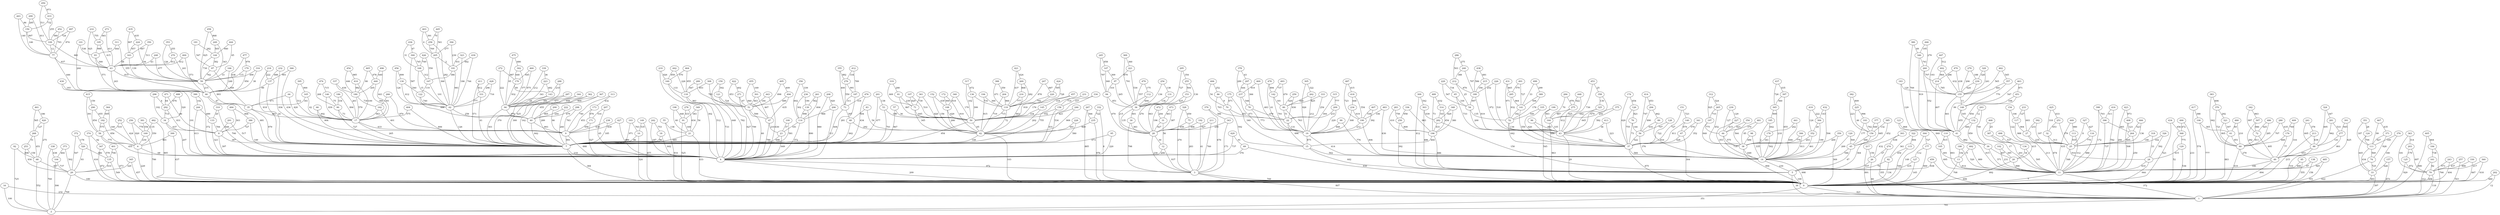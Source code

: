 strict graph G {
0;
1;
2;
3;
4;
5;
6;
7;
8;
9;
10;
11;
12;
13;
14;
15;
16;
17;
18;
19;
20;
21;
22;
23;
24;
25;
26;
27;
28;
29;
30;
31;
32;
33;
34;
35;
36;
37;
38;
39;
40;
41;
42;
43;
44;
45;
46;
47;
48;
49;
50;
51;
52;
53;
54;
55;
56;
57;
58;
59;
60;
61;
62;
63;
64;
65;
66;
67;
68;
69;
70;
71;
72;
73;
74;
75;
76;
77;
78;
79;
80;
81;
82;
83;
84;
85;
86;
87;
88;
89;
90;
91;
92;
93;
94;
95;
96;
97;
98;
99;
100;
101;
102;
103;
104;
105;
106;
107;
108;
109;
110;
111;
112;
113;
114;
115;
116;
117;
118;
119;
120;
121;
122;
123;
124;
125;
126;
127;
128;
129;
130;
131;
132;
133;
134;
135;
136;
137;
138;
139;
140;
141;
142;
143;
144;
145;
146;
147;
148;
149;
150;
151;
152;
153;
154;
155;
156;
157;
158;
159;
160;
161;
162;
163;
164;
165;
166;
167;
168;
169;
170;
171;
172;
173;
174;
175;
176;
177;
178;
179;
180;
181;
182;
183;
184;
185;
186;
187;
188;
189;
190;
191;
192;
193;
194;
195;
196;
197;
198;
199;
200;
201;
202;
203;
204;
205;
206;
207;
208;
209;
210;
211;
212;
213;
214;
215;
216;
217;
218;
219;
220;
221;
222;
223;
224;
225;
226;
227;
228;
229;
230;
231;
232;
233;
234;
235;
236;
237;
238;
239;
240;
241;
242;
243;
244;
245;
246;
247;
248;
249;
250;
251;
252;
253;
254;
255;
256;
257;
258;
259;
260;
261;
262;
263;
264;
265;
266;
267;
268;
269;
270;
271;
272;
273;
274;
275;
276;
277;
278;
279;
280;
281;
282;
283;
284;
285;
286;
287;
288;
289;
290;
291;
292;
293;
294;
295;
296;
297;
298;
299;
300;
301;
302;
303;
304;
305;
306;
307;
308;
309;
310;
311;
312;
313;
314;
315;
316;
317;
318;
319;
320;
321;
322;
323;
324;
325;
326;
327;
328;
329;
330;
331;
332;
333;
334;
335;
336;
337;
338;
339;
340;
341;
342;
343;
344;
345;
346;
347;
348;
349;
350;
351;
352;
353;
354;
355;
356;
357;
358;
359;
360;
361;
362;
363;
364;
365;
366;
367;
368;
369;
370;
371;
372;
373;
374;
375;
376;
377;
378;
379;
380;
381;
382;
383;
384;
385;
386;
387;
388;
389;
390;
391;
392;
393;
394;
395;
396;
397;
398;
399;
400;
401;
402;
403;
404;
405;
406;
407;
408;
409;
410;
411;
412;
413;
414;
415;
416;
417;
418;
419;
420;
421;
422;
423;
424;
425;
426;
427;
428;
429;
430;
431;
432;
433;
434;
435;
436;
437;
438;
439;
440;
441;
442;
443;
444;
445;
446;
447;
448;
449;
450;
451;
452;
453;
454;
455;
456;
457;
458;
459;
460;
461;
462;
463;
464;
465;
466;
467;
468;
469;
470;
471;
472;
473;
474;
475;
476;
477;
478;
479;
480;
481;
482;
483;
484;
485;
486;
487;
488;
489;
490;
491;
492;
493;
494;
495;
496;
497;
498;
499;
367 -- 7  [label=289];
13 -- 0  [label=708];
65 -- 54  [label=330];
72 -- 49  [label=495];
237 -- 78  [label=546];
77 -- 46  [label=446];
33 -- 1  [label=397];
321 -- 61  [label=307];
427 -- 4  [label=990];
492 -- 13  [label=9];
198 -- 91  [label=448];
34 -- 8  [label=637];
51 -- 47  [label=599];
396 -- 11  [label=737];
495 -- 51  [label=898];
385 -- 156  [label=132];
263 -- 77  [label=140];
76 -- 37  [label=73];
134 -- 20  [label=34];
358 -- 325  [label=130];
92 -- 2  [label=725];
309 -- 5  [label=412];
270 -- 63  [label=812];
369 -- 221  [label=360];
161 -- 79  [label=92];
172 -- 42  [label=919];
435 -- 163  [label=907];
226 -- 43  [label=518];
176 -- 60  [label=668];
391 -- 277  [label=945];
362 -- 40  [label=655];
236 -- 139  [label=190];
187 -- 7  [label=281];
343 -- 28  [label=255];
353 -- 59  [label=126];
207 -- 4  [label=65];
447 -- 402  [label=512];
59 -- 46  [label=215];
84 -- 28  [label=670];
107 -- 71  [label=829];
52 -- 43  [label=136];
283 -- 250  [label=758];
24 -- 0  [label=944];
325 -- 164  [label=642];
1 -- 2  [label=701];
169 -- 6  [label=230];
395 -- 17  [label=512];
175 -- 15  [label=340];
463 -- 451  [label=871];
100 -- 23  [label=37];
311 -- 46  [label=355];
440 -- 17  [label=366];
448 -- 275  [label=922];
408 -- 264  [label=123];
69 -- 4  [label=376];
430 -- 4  [label=191];
97 -- 36  [label=265];
241 -- 213  [label=378];
359 -- 0  [label=369];
381 -- 6  [label=350];
341 -- 67  [label=579];
167 -- 62  [label=101];
456 -- 62  [label=126];
368 -- 129  [label=775];
419 -- 384  [label=222];
426 -- 168  [label=749];
489 -- 314  [label=632];
75 -- 3  [label=283];
359 -- 38  [label=269];
130 -- 62  [label=612];
323 -- 62  [label=186];
122 -- 62  [label=740];
338 -- 2  [label=760];
306 -- 14  [label=813];
380 -- 346  [label=69];
81 -- 71  [label=239];
410 -- 180  [label=982];
3 -- 0  [label=700];
152 -- 42  [label=156];
195 -- 93  [label=998];
287 -- 7  [label=300];
276 -- 187  [label=991];
328 -- 3  [label=270];
493 -- 80  [label=470];
79 -- 1  [label=118];
468 -- 387  [label=25];
318 -- 24  [label=33];
469 -- 19  [label=483];
307 -- 49  [label=292];
347 -- 0  [label=872];
182 -- 6  [label=856];
330 -- 0  [label=667];
341 -- 37  [label=352];
358 -- 43  [label=679];
41 -- 11  [label=915];
53 -- 7  [label=761];
17 -- 9  [label=433];
216 -- 119  [label=777];
354 -- 38  [label=564];
123 -- 105  [label=840];
91 -- 21  [label=169];
113 -- 25  [label=935];
62 -- 7  [label=126];
188 -- 13  [label=192];
197 -- 38  [label=840];
127 -- 0  [label=165];
20 -- 11  [label=888];
75 -- 28  [label=659];
249 -- 59  [label=343];
303 -- 282  [label=639];
383 -- 370  [label=606];
293 -- 132  [label=12];
218 -- 7  [label=818];
329 -- 230  [label=326];
403 -- 205  [label=4];
438 -- 215  [label=681];
144 -- 87  [label=382];
318 -- 25  [label=148];
235 -- 0  [label=976];
395 -- 165  [label=900];
116 -- 25  [label=770];
307 -- 72  [label=986];
382 -- 156  [label=223];
457 -- 145  [label=318];
46 -- 7  [label=681];
402 -- 155  [label=632];
243 -- 0  [label=404];
400 -- 46  [label=573];
131 -- 36  [label=134];
232 -- 137  [label=688];
56 -- 14  [label=376];
342 -- 72  [label=997];
370 -- 60  [label=721];
174 -- 126  [label=654];
275 -- 43  [label=412];
393 -- 274  [label=638];
239 -- 44  [label=127];
129 -- 0  [label=536];
252 -- 6  [label=424];
319 -- 81  [label=288];
58 -- 4  [label=455];
96 -- 43  [label=863];
105 -- 11  [label=695];
7 -- 0  [label=384];
294 -- 56  [label=890];
415 -- 290  [label=159];
446 -- 260  [label=279];
392 -- 27  [label=233];
436 -- 168  [label=31];
212 -- 54  [label=25];
458 -- 59  [label=825];
216 -- 42  [label=843];
293 -- 39  [label=740];
242 -- 18  [label=753];
162 -- 17  [label=943];
248 -- 59  [label=677];
399 -- 6  [label=801];
214 -- 155  [label=785];
19 -- 14  [label=614];
279 -- 230  [label=188];
434 -- 368  [label=456];
298 -- 40  [label=479];
186 -- 90  [label=334];
78 -- 22  [label=479];
280 -- 176  [label=635];
355 -- 276  [label=882];
477 -- 46  [label=438];
290 -- 182  [label=655];
406 -- 86  [label=252];
404 -- 7  [label=806];
336 -- 250  [label=958];
202 -- 1  [label=12];
200 -- 9  [label=86];
139 -- 4  [label=890];
423 -- 408  [label=973];
272 -- 94  [label=222];
409 -- 176  [label=769];
449 -- 113  [label=980];
31 -- 12  [label=56];
165 -- 35  [label=341];
316 -- 59  [label=499];
356 -- 114  [label=602];
410 -- 17  [label=100];
452 -- 109  [label=580];
374 -- 0  [label=416];
190 -- 19  [label=212];
93 -- 63  [label=300];
12 -- 3  [label=937];
301 -- 51  [label=463];
433 -- 150  [label=732];
240 -- 189  [label=797];
306 -- 38  [label=776];
397 -- 14  [label=855];
30 -- 3  [label=798];
491 -- 285  [label=579];
281 -- 88  [label=962];
98 -- 14  [label=335];
184 -- 161  [label=738];
86 -- 22  [label=703];
486 -- 60  [label=285];
357 -- 148  [label=770];
397 -- 365  [label=560];
42 -- 0  [label=103];
23 -- 7  [label=608];
213 -- 88  [label=639];
380 -- 41  [label=769];
364 -- 6  [label=160];
391 -- 49  [label=625];
356 -- 236  [label=339];
333 -- 22  [label=254];
393 -- 26  [label=432];
118 -- 51  [label=961];
331 -- 7  [label=41];
460 -- 170  [label=645];
156 -- 5  [label=364];
194 -- 119  [label=360];
460 -- 94  [label=875];
32 -- 25  [label=313];
315 -- 209  [label=777];
388 -- 204  [label=359];
50 -- 42  [label=65];
275 -- 164  [label=887];
487 -- 418  [label=415];
74 -- 33  [label=725];
211 -- 3  [label=760];
396 -- 264  [label=965];
27 -- 11  [label=213];
168 -- 62  [label=15];
110 -- 11  [label=893];
73 -- 7  [label=408];
273 -- 195  [label=661];
296 -- 292  [label=4];
305 -- 19  [label=926];
321 -- 60  [label=805];
111 -- 33  [label=634];
87 -- 35  [label=169];
78 -- 19  [label=773];
59 -- 35  [label=893];
315 -- 19  [label=304];
387 -- 134  [label=7];
68 -- 2  [label=552];
413 -- 43  [label=36];
139 -- 114  [label=998];
345 -- 0  [label=457];
26 -- 1  [label=84];
58 -- 6  [label=775];
40 -- 7  [label=842];
4 -- 0  [label=209];
47 -- 23  [label=210];
108 -- 50  [label=629];
118 -- 4  [label=733];
36 -- 28  [label=135];
198 -- 21  [label=40];
191 -- 62  [label=981];
123 -- 110  [label=868];
160 -- 4  [label=512];
238 -- 7  [label=185];
227 -- 44  [label=415];
100 -- 7  [label=581];
112 -- 36  [label=694];
128 -- 56  [label=707];
83 -- 48  [label=504];
276 -- 73  [label=550];
349 -- 91  [label=383];
111 -- 74  [label=569];
294 -- 89  [label=462];
398 -- 11  [label=172];
197 -- 44  [label=775];
377 -- 45  [label=685];
245 -- 84  [label=787];
195 -- 63  [label=415];
472 -- 28  [label=196];
480 -- 61  [label=49];
76 -- 56  [label=144];
334 -- 7  [label=534];
205 -- 62  [label=366];
357 -- 155  [label=641];
494 -- 51  [label=689];
190 -- 14  [label=406];
429 -- 69  [label=91];
221 -- 36  [label=530];
215 -- 43  [label=972];
470 -- 214  [label=286];
331 -- 62  [label=777];
476 -- 73  [label=318];
45 -- 5  [label=47];
390 -- 244  [label=142];
296 -- 34  [label=102];
162 -- 9  [label=401];
95 -- 7  [label=673];
320 -- 135  [label=546];
368 -- 0  [label=52];
66 -- 9  [label=904];
459 -- 1  [label=606];
282 -- 5  [label=150];
485 -- 1  [label=551];
370 -- 321  [label=292];
291 -- 8  [label=648];
54 -- 43  [label=200];
416 -- 11  [label=782];
417 -- 106  [label=388];
292 -- 34  [label=714];
375 -- 164  [label=204];
479 -- 36  [label=557];
497 -- 109  [label=724];
220 -- 119  [label=792];
334 -- 158  [label=337];
415 -- 58  [label=391];
122 -- 40  [label=666];
142 -- 80  [label=181];
304 -- 177  [label=727];
56 -- 37  [label=522];
242 -- 4  [label=187];
308 -- 4  [label=648];
66 -- 17  [label=492];
183 -- 155  [label=120];
295 -- 255  [label=354];
347 -- 135  [label=578];
373 -- 104  [label=464];
155 -- 148  [label=11];
269 -- 216  [label=868];
434 -- 0  [label=521];
64 -- 35  [label=671];
150 -- 109  [label=897];
403 -- 258  [label=391];
485 -- 11  [label=565];
212 -- 189  [label=870];
463 -- 148  [label=547];
375 -- 43  [label=582];
165 -- 17  [label=42];
262 -- 80  [label=603];
199 -- 0  [label=545];
264 -- 25  [label=605];
390 -- 4  [label=372];
23 -- 4  [label=649];
274 -- 26  [label=27];
379 -- 3  [label=676];
254 -- 131  [label=138];
171 -- 4  [label=527];
270 -- 59  [label=241];
85 -- 0  [label=555];
30 -- 28  [label=383];
222 -- 7  [label=260];
244 -- 133  [label=689];
428 -- 331  [label=296];
443 -- 4  [label=630];
441 -- 178  [label=242];
348 -- 282  [label=829];
149 -- 10  [label=535];
178 -- 38  [label=341];
421 -- 119  [label=437];
44 -- 14  [label=716];
328 -- 75  [label=459];
416 -- 396  [label=411];
255 -- 153  [label=504];
464 -- 160  [label=570];
425 -- 251  [label=633];
15 -- 14  [label=562];
402 -- 214  [label=964];
413 -- 37  [label=223];
234 -- 190  [label=619];
419 -- 352  [label=124];
360 -- 0  [label=618];
6 -- 4  [label=68];
310 -- 133  [label=20];
134 -- 11  [label=595];
333 -- 80  [label=825];
154 -- 117  [label=106];
320 -- 29  [label=93];
140 -- 37  [label=811];
97 -- 84  [label=310];
355 -- 73  [label=400];
317 -- 136  [label=672];
445 -- 258  [label=70];
231 -- 7  [label=755];
499 -- 141  [label=33];
180 -- 162  [label=730];
104 -- 2  [label=306];
303 -- 5  [label=486];
44 -- 38  [label=575];
143 -- 94  [label=28];
204 -- 119  [label=960];
311 -- 93  [label=644];
117 -- 27  [label=904];
202 -- 0  [label=660];
498 -- 134  [label=537];
272 -- 170  [label=887];
77 -- 63  [label=937];
372 -- 29  [label=547];
96 -- 37  [label=686];
439 -- 191  [label=562];
280 -- 60  [label=707];
278 -- 91  [label=433];
453 -- 43  [label=736];
476 -- 7  [label=434];
433 -- 109  [label=255];
49 -- 0  [label=894];
93 -- 46  [label=571];
173 -- 9  [label=653];
55 -- 21  [label=138];
427 -- 9  [label=839];
167 -- 122  [label=119];
379 -- 343  [label=386];
407 -- 190  [label=538];
116 -- 11  [label=886];
125 -- 79  [label=872];
149 -- 0  [label=977];
286 -- 240  [label=275];
124 -- 111  [label=706];
164 -- 43  [label=335];
223 -- 143  [label=482];
249 -- 144  [label=505];
450 -- 109  [label=511];
154 -- 25  [label=122];
480 -- 60  [label=210];
13 -- 11  [label=814];
55 -- 0  [label=916];
227 -- 14  [label=353];
9 -- 7  [label=991];
440 -- 180  [label=205];
411 -- 7  [label=571];
82 -- 0  [label=134];
82 -- 5  [label=79];
261 -- 114  [label=604];
336 -- 196  [label=863];
21 -- 7  [label=685];
49 -- 11  [label=180];
146 -- 17  [label=839];
383 -- 60  [label=942];
83 -- 42  [label=54];
32 -- 11  [label=874];
340 -- 108  [label=818];
225 -- 193  [label=996];
468 -- 11  [label=17];
7 -- 4  [label=218];
456 -- 130  [label=899];
489 -- 196  [label=73];
286 -- 212  [label=503];
6 -- 0  [label=229];
432 -- 384  [label=143];
67 -- 0  [label=304];
471 -- 8  [label=66];
81 -- 50  [label=867];
69 -- 0  [label=930];
114 -- 4  [label=372];
313 -- 9  [label=740];
132 -- 41  [label=660];
152 -- 108  [label=439];
445 -- 205  [label=561];
282 -- 196  [label=431];
439 -- 62  [label=744];
451 -- 41  [label=854];
161 -- 1  [label=312];
274 -- 1  [label=355];
164 -- 0  [label=963];
131 -- 28  [label=270];
187 -- 73  [label=311];
268 -- 68  [label=651];
106 -- 0  [label=777];
417 -- 0  [label=574];
363 -- 203  [label=314];
103 -- 10  [label=763];
45 -- 14  [label=546];
204 -- 42  [label=719];
57 -- 7  [label=967];
21 -- 0  [label=433];
226 -- 189  [label=252];
412 -- 187  [label=789];
177 -- 0  [label=800];
230 -- 155  [label=624];
255 -- 36  [label=130];
12 -- 4  [label=209];
25 -- 11  [label=548];
71 -- 50  [label=645];
230 -- 41  [label=99];
267 -- 235  [label=566];
279 -- 155  [label=206];
289 -- 51  [label=703];
300 -- 168  [label=745];
325 -- 43  [label=645];
60 -- 49  [label=279];
312 -- 265  [label=524];
18 -- 7  [label=96];
472 -- 31  [label=204];
107 -- 50  [label=510];
350 -- 163  [label=847];
115 -- 0  [label=549];
48 -- 7  [label=842];
109 -- 63  [label=861];
103 -- 7  [label=971];
366 -- 7  [label=436];
157 -- 1  [label=473];
313 -- 173  [label=432];
247 -- 119  [label=878];
207 -- 171  [label=516];
38 -- 0  [label=994];
37 -- 14  [label=584];
137 -- 46  [label=99];
420 -- 68  [label=275];
224 -- 59  [label=44];
361 -- 71  [label=739];
431 -- 285  [label=865];
22 -- 19  [label=131];
199 -- 164  [label=563];
271 -- 4  [label=799];
422 -- 51  [label=853];
494 -- 47  [label=635];
94 -- 40  [label=976];
448 -- 43  [label=925];
214 -- 41  [label=407];
346 -- 260  [label=741];
80 -- 22  [label=51];
238 -- 9  [label=638];
243 -- 79  [label=573];
405 -- 184  [label=664];
183 -- 41  [label=129];
316 -- 46  [label=38];
217 -- 26  [label=150];
35 -- 17  [label=483];
246 -- 50  [label=423];
148 -- 41  [label=655];
237 -- 19  [label=671];
36 -- 30  [label=601];
245 -- 147  [label=858];
362 -- 94  [label=648];
168 -- 167  [label=312];
363 -- 79  [label=181];
372 -- 320  [label=178];
57 -- 50  [label=36];
208 -- 206  [label=920];
203 -- 79  [label=497];
231 -- 158  [label=714];
302 -- 170  [label=448];
150 -- 77  [label=146];
290 -- 58  [label=854];
84 -- 36  [label=851];
332 -- 235  [label=722];
5 -- 0  [label=100];
418 -- 190  [label=554];
185 -- 14  [label=2];
158 -- 7  [label=831];
133 -- 4  [label=323];
25 -- 24  [label=910];
223 -- 94  [label=341];
399 -- 0  [label=437];
497 -- 77  [label=874];
411 -- 331  [label=812];
453 -- 358  [label=25];
8 -- 4  [label=397];
298 -- 9  [label=783];
263 -- 150  [label=86];
477 -- 179  [label=978];
367 -- 94  [label=909];
211 -- 28  [label=927];
446 -- 346  [label=195];
0 -- 2  [label=351];
322 -- 115  [label=894];
326 -- 25  [label=162];
109 -- 77  [label=12];
33 -- 0  [label=493];
40 -- 9  [label=993];
285 -- 52  [label=932];
302 -- 94  [label=377];
8 -- 7  [label=387];
312 -- 197  [label=925];
374 -- 347  [label=92];
479 -- 112  [label=175];
22 -- 15  [label=996];
467 -- 371  [label=435];
454 -- 410  [label=985];
412 -- 276  [label=334];
377 -- 156  [label=448];
222 -- 40  [label=244];
188 -- 11  [label=520];
289 -- 118  [label=847];
34 -- 4  [label=207];
166 -- 59  [label=33];
326 -- 24  [label=592];
11 -- 0  [label=7];
114 -- 23  [label=181];
115 -- 82  [label=454];
156 -- 45  [label=368];
50 -- 7  [label=954];
19 -- 15  [label=875];
155 -- 41  [label=661];
266 -- 9  [label=970];
371 -- 111  [label=827];
376 -- 111  [label=149];
53 -- 50  [label=199];
236 -- 114  [label=302];
235 -- 42  [label=969];
360 -- 79  [label=217];
29 -- 2  [label=768];
327 -- 116  [label=427];
210 -- 63  [label=925];
106 -- 61  [label=365];
43 -- 37  [label=762];
209 -- 22  [label=233];
252 -- 58  [label=519];
475 -- 302  [label=680];
172 -- 108  [label=900];
462 -- 155  [label=565];
387 -- 11  [label=201];
86 -- 70  [label=9];
72 -- 60  [label=811];
0 -- 1  [label=421];
277 -- 49  [label=801];
63 -- 46  [label=243];
184 -- 1  [label=766];
105 -- 13  [label=491];
369 -- 36  [label=791];
430 -- 390  [label=193];
99 -- 14  [label=776];
37 -- 0  [label=875];
250 -- 5  [label=392];
436 -- 300  [label=47];
174 -- 37  [label=629];
488 -- 292  [label=676];
88 -- 49  [label=653];
490 -- 368  [label=472];
304 -- 0  [label=149];
24 -- 11  [label=819];
181 -- 144  [label=282];
327 -- 25  [label=8];
133 -- 8  [label=784];
421 -- 269  [label=624];
258 -- 205  [label=769];
239 -- 227  [label=129];
350 -- 63  [label=511];
388 -- 119  [label=671];
145 -- 50  [label=334];
381 -- 169  [label=556];
449 -- 11  [label=435];
70 -- 15  [label=592];
257 -- 79  [label=437];
386 -- 8  [label=727];
491 -- 141  [label=727];
20 -- 0  [label=892];
39 -- 20  [label=407];
219 -- 4  [label=302];
90 -- 7  [label=727];
181 -- 87  [label=547];
299 -- 150  [label=285];
414 -- 56  [label=747];
98 -- 38  [label=486];
61 -- 60  [label=851];
465 -- 180  [label=80];
14 -- 5  [label=230];
38 -- 14  [label=648];
206 -- 4  [label=111];
429 -- 4  [label=737];
113 -- 11  [label=312];
135 -- 29  [label=610];
400 -- 63  [label=812];
132 -- 39  [label=959];
420 -- 268  [label=127];
234 -- 19  [label=308];
450 -- 433  [label=973];
256 -- 169  [label=778];
284 -- 164  [label=70];
343 -- 3  [label=173];
215 -- 189  [label=356];
224 -- 163  [label=857];
177 -- 127  [label=112];
352 -- 14  [label=461];
365 -- 185  [label=909];
384 -- 352  [label=29];
259 -- 22  [label=830];
481 -- 44  [label=370];
344 -- 94  [label=677];
170 -- 143  [label=49];
182 -- 58  [label=575];
483 -- 14  [label=630];
99 -- 19  [label=848];
338 -- 104  [label=438];
406 -- 70  [label=54];
169 -- 0  [label=786];
127 -- 5  [label=435];
166 -- 46  [label=248];
136 -- 119  [label=716];
89 -- 14  [label=816];
91 -- 0  [label=525];
354 -- 44  [label=923];
281 -- 277  [label=533];
314 -- 282  [label=161];
299 -- 77  [label=811];
345 -- 29  [label=329];
483 -- 190  [label=336];
176 -- 49  [label=77];
101 -- 93  [label=538];
364 -- 182  [label=695];
352 -- 38  [label=203];
10 -- 7  [label=96];
160 -- 118  [label=133];
431 -- 52  [label=971];
206 -- 114  [label=966];
63 -- 59  [label=815];
332 -- 0  [label=8];
317 -- 50  [label=102];
135 -- 0  [label=549];
458 -- 249  [label=868];
102 -- 11  [label=231];
428 -- 62  [label=716];
219 -- 160  [label=826];
342 -- 307  [label=963];
213 -- 0  [label=215];
26 -- 5  [label=937];
185 -- 178  [label=642];
265 -- 38  [label=452];
194 -- 42  [label=915];
486 -- 72  [label=925];
119 -- 50  [label=715];
481 -- 38  [label=85];
495 -- 494  [label=409];
335 -- 52  [label=540];
496 -- 440  [label=440];
418 -- 234  [label=448];
209 -- 19  [label=229];
120 -- 45  [label=500];
31 -- 28  [label=927];
179 -- 46  [label=950];
233 -- 117  [label=127];
474 -- 146  [label=715];
475 -- 94  [label=95];
171 -- 9  [label=958];
148 -- 132  [label=165];
145 -- 42  [label=202];
5 -- 1  [label=30];
193 -- 45  [label=177];
457 -- 50  [label=176];
324 -- 88  [label=495];
335 -- 37  [label=620];
17 -- 7  [label=265];
269 -- 119  [label=282];
137 -- 7  [label=24];
461 -- 420  [label=186];
267 -- 0  [label=885];
11 -- 1  [label=372];
348 -- 196  [label=380];
196 -- 15  [label=464];
232 -- 7  [label=936];
256 -- 6  [label=820];
292 -- 8  [label=831];
349 -- 21  [label=56];
371 -- 74  [label=928];
189 -- 54  [label=997];
74 -- 1  [label=622];
229 -- 54  [label=547];
435 -- 224  [label=635];
401 -- 0  [label=673];
262 -- 19  [label=212];
378 -- 297  [label=43];
104 -- 29  [label=737];
426 -- 167  [label=550];
196 -- 5  [label=886];
484 -- 386  [label=806];
201 -- 53  [label=138];
94 -- 7  [label=303];
408 -- 11  [label=508];
64 -- 17  [label=420];
376 -- 33  [label=180];
351 -- 124  [label=28];
157 -- 33  [label=626];
373 -- 29  [label=502];
409 -- 49  [label=316];
405 -- 1  [label=890];
147 -- 84  [label=368];
442 -- 118  [label=226];
465 -- 440  [label=478];
220 -- 50  [label=918];
228 -- 42  [label=601];
221 -- 97  [label=670];
474 -- 90  [label=268];
257 -- 1  [label=543];
193 -- 156  [label=762];
89 -- 56  [label=916];
42 -- 7  [label=149];
378 -- 237  [label=289];
441 -- 14  [label=646];
179 -- 59  [label=115];
46 -- 35  [label=47];
300 -- 62  [label=587];
444 -- 144  [label=940];
392 -- 25  [label=197];
175 -- 70  [label=671];
250 -- 196  [label=809];
247 -- 220  [label=887];
248 -- 63  [label=43];
260 -- 41  [label=552];
278 -- 21  [label=634];
205 -- 191  [label=2];
432 -- 14  [label=594];
136 -- 50  [label=399];
251 -- 32  [label=653];
138 -- 0  [label=158];
344 -- 7  [label=162];
473 -- 28  [label=387];
260 -- 214  [label=707];
35 -- 7  [label=979];
295 -- 36  [label=727];
464 -- 118  [label=955];
200 -- 40  [label=965];
470 -- 155  [label=438];
68 -- 29  [label=837];
319 -- 71  [label=469];
482 -- 0  [label=885];
29 -- 0  [label=180];
9 -- 4  [label=888];
277 -- 88  [label=141];
462 -- 357  [label=545];
473 -- 31  [label=463];
189 -- 43  [label=819];
14 -- 0  [label=998];
447 -- 155  [label=193];
54 -- 52  [label=135];
163 -- 59  [label=139];
3 -- 1  [label=807];
16 -- 1  [label=232];
340 -- 50  [label=179];
138 -- 11  [label=97];
233 -- 27  [label=603];
389 -- 141  [label=594];
443 -- 51  [label=184];
459 -- 5  [label=838];
424 -- 220  [label=595];
493 -- 142  [label=737];
121 -- 4  [label=627];
27 -- 25  [label=235];
414 -- 294  [label=653];
85 -- 11  [label=468];
287 -- 94  [label=380];
261 -- 139  [label=562];
73 -- 48  [label=397];
126 -- 76  [label=821];
112 -- 28  [label=215];
285 -- 141  [label=864];
147 -- 97  [label=309];
291 -- 7  [label=517];
308 -- 118  [label=853];
229 -- 65  [label=734];
329 -- 155  [label=241];
339 -- 94  [label=212];
163 -- 63  [label=38];
407 -- 19  [label=392];
424 -- 119  [label=728];
246 -- 42  [label=909];
92 -- 68  [label=898];
253 -- 29  [label=930];
482 -- 169  [label=135];
192 -- 3  [label=41];
41 -- 39  [label=882];
228 -- 7  [label=580];
192 -- 28  [label=906];
240 -- 212  [label=388];
244 -- 4  [label=613];
385 -- 45  [label=452];
141 -- 37  [label=550];
437 -- 365  [label=726];
461 -- 268  [label=565];
398 -- 396  [label=703];
95 -- 4  [label=220];
425 -- 32  [label=318];
337 -- 180  [label=639];
43 -- 0  [label=29];
365 -- 14  [label=218];
173 -- 171  [label=876];
151 -- 140  [label=723];
322 -- 82  [label=361];
119 -- 42  [label=72];
499 -- 389  [label=299];
309 -- 303  [label=542];
125 -- 0  [label=929];
394 -- 205  [label=277];
484 -- 8  [label=303];
422 -- 271  [label=402];
130 -- 122  [label=540];
128 -- 37  [label=722];
297 -- 78  [label=366];
451 -- 148  [label=168];
153 -- 36  [label=425];
28 -- 12  [label=30];
39 -- 11  [label=571];
124 -- 33  [label=445];
401 -- 135  [label=706];
102 -- 20  [label=385];
455 -- 47  [label=840];
394 -- 191  [label=230];
159 -- 121  [label=302];
101 -- 46  [label=244];
210 -- 195  [label=755];
361 -- 42  [label=820];
389 -- 52  [label=178];
288 -- 143  [label=210];
288 -- 7  [label=425];
151 -- 37  [label=727];
437 -- 397  [label=435];
452 -- 77  [label=793];
217 -- 1  [label=891];
203 -- 125  [label=179];
314 -- 196  [label=454];
251 -- 25  [label=179];
455 -- 301  [label=169];
201 -- 7  [label=477];
384 -- 14  [label=199];
265 -- 197  [label=710];
466 -- 25  [label=136];
62 -- 40  [label=258];
126 -- 37  [label=755];
208 -- 4  [label=980];
487 -- 190  [label=723];
120 -- 14  [label=269];
444 -- 87  [label=45];
159 -- 4  [label=782];
129 -- 24  [label=615];
478 -- 19  [label=61];
144 -- 59  [label=730];
337 -- 17  [label=261];
438 -- 189  [label=586];
16 -- 2  [label=100];
67 -- 37  [label=428];
121 -- 51  [label=724];
87 -- 59  [label=762];
297 -- 237  [label=444];
490 -- 0  [label=233];
79 -- 0  [label=458];
180 -- 17  [label=579];
382 -- 225  [label=809];
52 -- 37  [label=642];
386 -- 4  [label=149];
488 -- 34  [label=320];
271 -- 51  [label=67];
146 -- 90  [label=75];
15 -- 5  [label=442];
283 -- 196  [label=410];
65 -- 43  [label=733];
70 -- 22  [label=851];
61 -- 0  [label=883];
28 -- 3  [label=230];
88 -- 0  [label=516];
346 -- 41  [label=919];
330 -- 79  [label=890];
478 -- 142  [label=894];
423 -- 11  [label=266];
108 -- 42  [label=266];
143 -- 7  [label=370];
191 -- 167  [label=386];
178 -- 14  [label=502];
351 -- 111  [label=187];
467 -- 111  [label=99];
266 -- 162  [label=391];
142 -- 19  [label=701];
324 -- 281  [label=347];
366 -- 137  [label=901];
110 -- 105  [label=915];
454 -- 180  [label=446];
117 -- 25  [label=988];
323 -- 191  [label=931];
492 -- 11  [label=889];
158 -- 50  [label=102];
310 -- 4  [label=706];
353 -- 270  [label=255];
141 -- 52  [label=182];
339 -- 223  [label=36];
305 -- 262  [label=322];
264 -- 11  [label=250];
496 -- 17  [label=443];
259 -- 80  [label=420];
253 -- 68  [label=158];
10 -- 0  [label=324];
284 -- 275  [label=976];
90 -- 17  [label=73];
301 -- 47  [label=467];
140 -- 67  [label=879];
4 -- 3  [label=972];
241 -- 88  [label=605];
225 -- 156  [label=46];
268 -- 253  [label=51];
469 -- 237  [label=919];
48 -- 42  [label=292];
51 -- 4  [label=60];
71 -- 42  [label=345];
80 -- 19  [label=763];
404 -- 17  [label=575];
471 -- 292  [label=64];
170 -- 94  [label=932];
18 -- 4  [label=642];
273 -- 63  [label=611];
466 -- 264  [label=523];
153 -- 28  [label=843];
218 -- 137  [label=222];
254 -- 36  [label=136];
47 -- 4  [label=780];
186 -- 17  [label=894];
258 -- 62  [label=282];
498 -- 20  [label=415];
442 -- 160  [label=859];
60 -- 0  [label=419];
}
